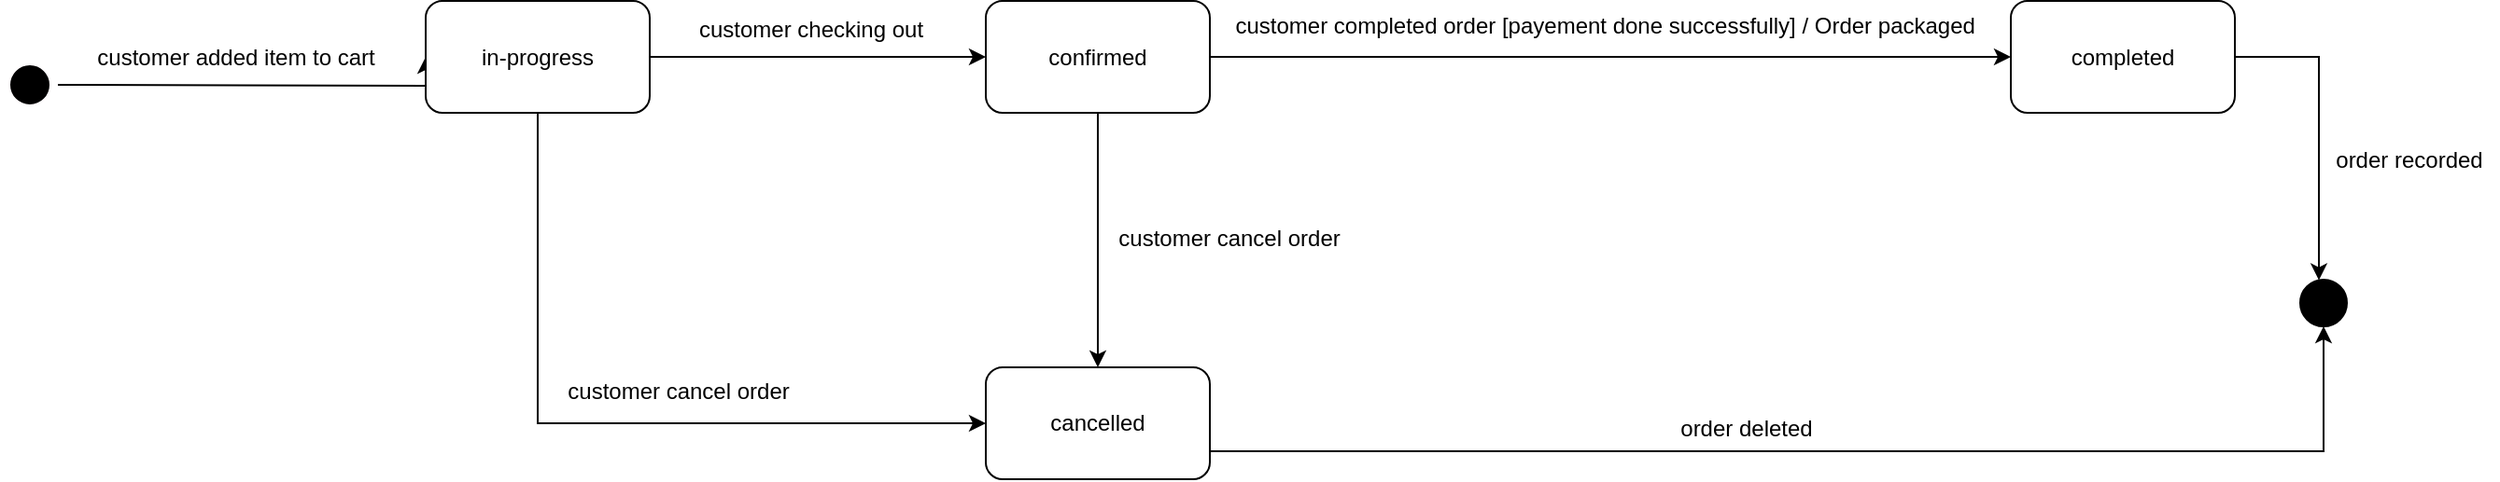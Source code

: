 <mxfile version="20.3.0" type="device"><diagram id="fNguCwJpyuWKtjbUz6jI" name="Page-1"><mxGraphModel dx="798" dy="566" grid="0" gridSize="10" guides="1" tooltips="1" connect="1" arrows="1" fold="1" page="0" pageScale="1" pageWidth="850" pageHeight="1100" math="0" shadow="0"><root><mxCell id="0"/><mxCell id="1" parent="0"/><mxCell id="NkKERel4FfKLUI0C4NHS-9" style="edgeStyle=orthogonalEdgeStyle;rounded=0;orthogonalLoop=1;jettySize=auto;html=1;exitX=1;exitY=0.5;exitDx=0;exitDy=0;entryX=0;entryY=0.5;entryDx=0;entryDy=0;strokeColor=#000000;" parent="1" source="NkKERel4FfKLUI0C4NHS-1" target="NkKERel4FfKLUI0C4NHS-3" edge="1"><mxGeometry relative="1" as="geometry"><Array as="points"><mxPoint x="100" y="178"/><mxPoint x="195" y="178"/></Array></mxGeometry></mxCell><mxCell id="NkKERel4FfKLUI0C4NHS-1" value="" style="ellipse;html=1;shape=startState;fillColor=#000000;strokeColor=#FFFCFD;" parent="1" vertex="1"><mxGeometry x="60" y="162.5" width="30" height="30" as="geometry"/></mxCell><mxCell id="NkKERel4FfKLUI0C4NHS-10" style="edgeStyle=orthogonalEdgeStyle;rounded=0;orthogonalLoop=1;jettySize=auto;html=1;exitX=1;exitY=0.5;exitDx=0;exitDy=0;strokeColor=#000000;" parent="1" source="NkKERel4FfKLUI0C4NHS-3" target="NkKERel4FfKLUI0C4NHS-4" edge="1"><mxGeometry relative="1" as="geometry"/></mxCell><mxCell id="NkKERel4FfKLUI0C4NHS-16" style="edgeStyle=orthogonalEdgeStyle;rounded=0;orthogonalLoop=1;jettySize=auto;html=1;strokeColor=#000000;" parent="1" source="NkKERel4FfKLUI0C4NHS-3" target="NkKERel4FfKLUI0C4NHS-6" edge="1"><mxGeometry relative="1" as="geometry"><Array as="points"><mxPoint x="347" y="359"/></Array></mxGeometry></mxCell><mxCell id="NkKERel4FfKLUI0C4NHS-3" value="in-progress" style="rounded=1;whiteSpace=wrap;html=1;" parent="1" vertex="1"><mxGeometry x="287" y="132.5" width="120" height="60" as="geometry"/></mxCell><mxCell id="NkKERel4FfKLUI0C4NHS-11" style="edgeStyle=orthogonalEdgeStyle;rounded=0;orthogonalLoop=1;jettySize=auto;html=1;exitX=1;exitY=0.5;exitDx=0;exitDy=0;entryX=0;entryY=0.5;entryDx=0;entryDy=0;strokeColor=#000000;" parent="1" source="NkKERel4FfKLUI0C4NHS-4" target="NkKERel4FfKLUI0C4NHS-5" edge="1"><mxGeometry relative="1" as="geometry"/></mxCell><mxCell id="NkKERel4FfKLUI0C4NHS-12" style="edgeStyle=orthogonalEdgeStyle;rounded=0;orthogonalLoop=1;jettySize=auto;html=1;exitX=0.5;exitY=1;exitDx=0;exitDy=0;entryX=0.5;entryY=0;entryDx=0;entryDy=0;strokeColor=#000000;" parent="1" source="NkKERel4FfKLUI0C4NHS-4" target="NkKERel4FfKLUI0C4NHS-6" edge="1"><mxGeometry relative="1" as="geometry"/></mxCell><mxCell id="NkKERel4FfKLUI0C4NHS-4" value="confirmed" style="rounded=1;whiteSpace=wrap;html=1;" parent="1" vertex="1"><mxGeometry x="587" y="132.5" width="120" height="60" as="geometry"/></mxCell><mxCell id="NkKERel4FfKLUI0C4NHS-14" style="edgeStyle=orthogonalEdgeStyle;rounded=0;orthogonalLoop=1;jettySize=auto;html=1;strokeColor=#000000;" parent="1" source="NkKERel4FfKLUI0C4NHS-5" target="NkKERel4FfKLUI0C4NHS-8" edge="1"><mxGeometry relative="1" as="geometry"><Array as="points"><mxPoint x="1301" y="163"/></Array></mxGeometry></mxCell><mxCell id="NkKERel4FfKLUI0C4NHS-5" value="completed" style="rounded=1;whiteSpace=wrap;html=1;" parent="1" vertex="1"><mxGeometry x="1136" y="132.5" width="120" height="60" as="geometry"/></mxCell><mxCell id="NkKERel4FfKLUI0C4NHS-15" style="edgeStyle=orthogonalEdgeStyle;rounded=0;orthogonalLoop=1;jettySize=auto;html=1;exitX=1;exitY=0.75;exitDx=0;exitDy=0;entryX=0.5;entryY=1;entryDx=0;entryDy=0;strokeColor=#000000;" parent="1" source="NkKERel4FfKLUI0C4NHS-6" target="NkKERel4FfKLUI0C4NHS-8" edge="1"><mxGeometry relative="1" as="geometry"/></mxCell><mxCell id="NkKERel4FfKLUI0C4NHS-6" value="cancelled" style="rounded=1;whiteSpace=wrap;html=1;" parent="1" vertex="1"><mxGeometry x="587" y="329" width="120" height="60" as="geometry"/></mxCell><mxCell id="NkKERel4FfKLUI0C4NHS-8" value="" style="ellipse;fillColor=strokeColor;strokeColor=#000000;" parent="1" vertex="1"><mxGeometry x="1291" y="282" width="25" height="25" as="geometry"/></mxCell><mxCell id="NkKERel4FfKLUI0C4NHS-18" value="customer added item to cart" style="text;html=1;align=center;verticalAlign=middle;resizable=0;points=[];autosize=1;strokeColor=none;fillColor=none;" parent="1" vertex="1"><mxGeometry x="100" y="147.5" width="170" height="30" as="geometry"/></mxCell><mxCell id="NkKERel4FfKLUI0C4NHS-21" value="customer checking out" style="text;html=1;align=center;verticalAlign=middle;resizable=0;points=[];autosize=1;strokeColor=none;fillColor=none;" parent="1" vertex="1"><mxGeometry x="424" y="134.5" width="138" height="26" as="geometry"/></mxCell><mxCell id="NkKERel4FfKLUI0C4NHS-22" value="customer completed order [payement done successfully] / Order packaged&amp;nbsp;" style="text;html=1;align=center;verticalAlign=middle;resizable=0;points=[];autosize=1;strokeColor=none;fillColor=none;" parent="1" vertex="1"><mxGeometry x="711" y="132.5" width="418" height="26" as="geometry"/></mxCell><mxCell id="NkKERel4FfKLUI0C4NHS-23" value="customer cancel order" style="text;html=1;align=center;verticalAlign=middle;resizable=0;points=[];autosize=1;strokeColor=none;fillColor=none;" parent="1" vertex="1"><mxGeometry x="353" y="329" width="137" height="26" as="geometry"/></mxCell><mxCell id="NkKERel4FfKLUI0C4NHS-24" value="customer cancel order" style="text;html=1;align=center;verticalAlign=middle;resizable=0;points=[];autosize=1;strokeColor=none;fillColor=none;rotation=0;" parent="1" vertex="1"><mxGeometry x="648" y="247" width="137" height="26" as="geometry"/></mxCell><mxCell id="NkKERel4FfKLUI0C4NHS-25" value="order deleted" style="text;html=1;align=center;verticalAlign=middle;resizable=0;points=[];autosize=1;strokeColor=none;fillColor=none;" parent="1" vertex="1"><mxGeometry x="949" y="349" width="89" height="26" as="geometry"/></mxCell><mxCell id="NkKERel4FfKLUI0C4NHS-27" value="order recorded" style="text;html=1;align=center;verticalAlign=middle;resizable=0;points=[];autosize=1;strokeColor=none;fillColor=none;" parent="1" vertex="1"><mxGeometry x="1300" y="205" width="97" height="26" as="geometry"/></mxCell></root></mxGraphModel></diagram></mxfile>
